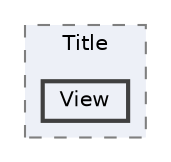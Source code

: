 digraph "C:/Users/むずでょ/Documents/Unity Projects/RMU-1-00-00-Research/Assets/RPGMaker/Codebase/Editor/Inspector/Title/View"
{
 // LATEX_PDF_SIZE
  bgcolor="transparent";
  edge [fontname=Helvetica,fontsize=10,labelfontname=Helvetica,labelfontsize=10];
  node [fontname=Helvetica,fontsize=10,shape=box,height=0.2,width=0.4];
  compound=true
  subgraph clusterdir_1bb3cf067d65002b6e9388de77c7fd33 {
    graph [ bgcolor="#edf0f7", pencolor="grey50", label="Title", fontname=Helvetica,fontsize=10 style="filled,dashed", URL="dir_1bb3cf067d65002b6e9388de77c7fd33.html",tooltip=""]
  dir_906a85b0e2c077c6bb10c8d9d58a822c [label="View", fillcolor="#edf0f7", color="grey25", style="filled,bold", URL="dir_906a85b0e2c077c6bb10c8d9d58a822c.html",tooltip=""];
  }
}
